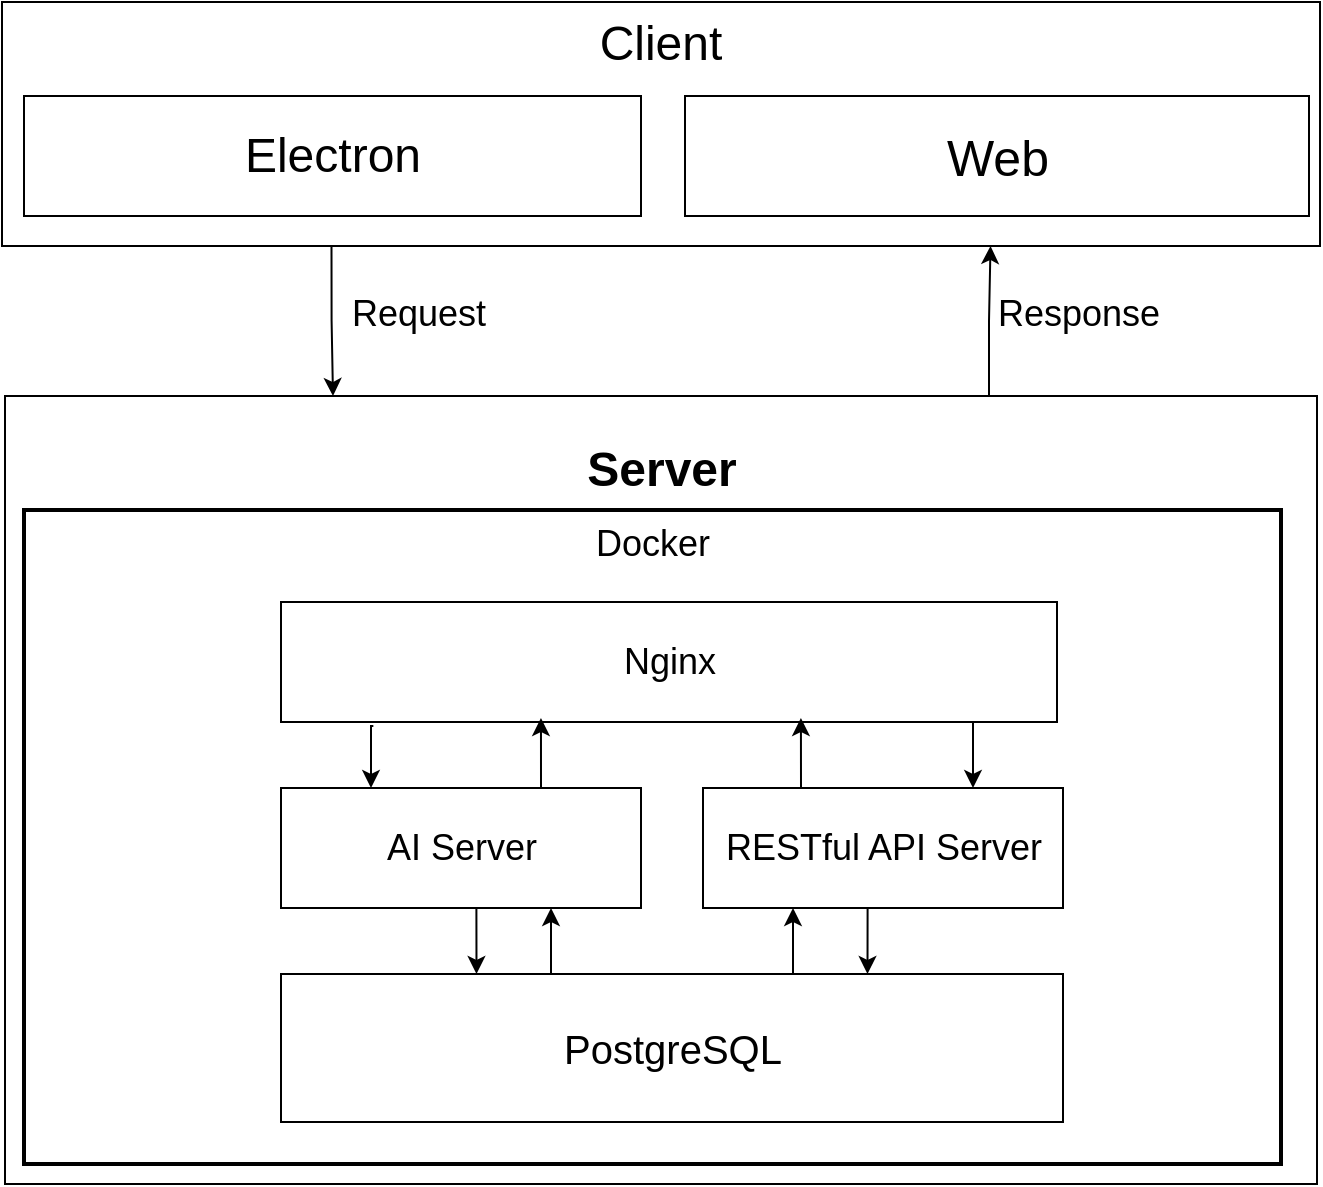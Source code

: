 <mxfile version="21.8.2" type="github">
  <diagram name="第 1 页" id="Q7SS0ckkUcSd-P_3bl_g">
    <mxGraphModel dx="1114" dy="578" grid="0" gridSize="10" guides="1" tooltips="1" connect="1" arrows="1" fold="1" page="1" pageScale="1" pageWidth="827" pageHeight="1169" background="none" math="0" shadow="0">
      <root>
        <mxCell id="0" />
        <mxCell id="1" parent="0" />
        <mxCell id="MLBCKs6qhWt3k2Kgl3a6-28" style="edgeStyle=orthogonalEdgeStyle;rounded=0;orthogonalLoop=1;jettySize=auto;html=1;exitX=0.25;exitY=1;exitDx=0;exitDy=0;entryX=0.25;entryY=0;entryDx=0;entryDy=0;fontSize=12;" edge="1" parent="1" source="MLBCKs6qhWt3k2Kgl3a6-23" target="Rtw2Mw8w-L1hEYjC5oc2-6">
          <mxGeometry relative="1" as="geometry" />
        </mxCell>
        <mxCell id="MLBCKs6qhWt3k2Kgl3a6-23" value="&lt;font style=&quot;font-size: 24px;&quot;&gt;Client&lt;/font&gt;" style="rounded=0;whiteSpace=wrap;html=1;verticalAlign=top;align=center;" vertex="1" parent="1">
          <mxGeometry x="84" y="35" width="659" height="122" as="geometry" />
        </mxCell>
        <mxCell id="MLBCKs6qhWt3k2Kgl3a6-29" style="edgeStyle=orthogonalEdgeStyle;rounded=0;orthogonalLoop=1;jettySize=auto;html=1;exitX=0.75;exitY=0;exitDx=0;exitDy=0;entryX=0.75;entryY=1;entryDx=0;entryDy=0;" edge="1" parent="1" source="Rtw2Mw8w-L1hEYjC5oc2-6" target="MLBCKs6qhWt3k2Kgl3a6-23">
          <mxGeometry relative="1" as="geometry" />
        </mxCell>
        <mxCell id="Rtw2Mw8w-L1hEYjC5oc2-6" value="&lt;h1 style=&quot;font-size: 24px;&quot;&gt;Server&lt;/h1&gt;" style="rounded=0;whiteSpace=wrap;html=1;align=center;verticalAlign=top;" parent="1" vertex="1">
          <mxGeometry x="85.5" y="232" width="656" height="394" as="geometry" />
        </mxCell>
        <mxCell id="Rtw2Mw8w-L1hEYjC5oc2-21" value="&lt;font style=&quot;font-size: 18px;&quot;&gt;Docker&lt;/font&gt;" style="rounded=0;whiteSpace=wrap;html=1;strokeWidth=2;verticalAlign=top;" parent="1" vertex="1">
          <mxGeometry x="95" y="289" width="628.5" height="327" as="geometry" />
        </mxCell>
        <mxCell id="MLBCKs6qhWt3k2Kgl3a6-5" style="edgeStyle=orthogonalEdgeStyle;rounded=0;orthogonalLoop=1;jettySize=auto;html=1;exitX=0.119;exitY=1.033;exitDx=0;exitDy=0;entryX=0.25;entryY=0;entryDx=0;entryDy=0;exitPerimeter=0;" edge="1" parent="1" source="Rtw2Mw8w-L1hEYjC5oc2-10" target="Rtw2Mw8w-L1hEYjC5oc2-12">
          <mxGeometry relative="1" as="geometry" />
        </mxCell>
        <mxCell id="MLBCKs6qhWt3k2Kgl3a6-22" style="edgeStyle=orthogonalEdgeStyle;rounded=0;orthogonalLoop=1;jettySize=auto;html=1;exitX=0.75;exitY=1;exitDx=0;exitDy=0;entryX=0.75;entryY=0;entryDx=0;entryDy=0;" edge="1" parent="1" source="Rtw2Mw8w-L1hEYjC5oc2-10" target="Rtw2Mw8w-L1hEYjC5oc2-11">
          <mxGeometry relative="1" as="geometry">
            <Array as="points">
              <mxPoint x="569.5" y="395" />
            </Array>
          </mxGeometry>
        </mxCell>
        <mxCell id="Rtw2Mw8w-L1hEYjC5oc2-10" value="&lt;font style=&quot;font-size: 18px;&quot;&gt;Nginx&lt;/font&gt;" style="rounded=0;whiteSpace=wrap;html=1;" parent="1" vertex="1">
          <mxGeometry x="223.5" y="335" width="388" height="60" as="geometry" />
        </mxCell>
        <mxCell id="MLBCKs6qhWt3k2Kgl3a6-15" style="edgeStyle=orthogonalEdgeStyle;rounded=0;orthogonalLoop=1;jettySize=auto;html=1;exitX=0.5;exitY=1;exitDx=0;exitDy=0;entryX=0.75;entryY=0;entryDx=0;entryDy=0;" edge="1" parent="1" source="Rtw2Mw8w-L1hEYjC5oc2-11" target="Rtw2Mw8w-L1hEYjC5oc2-22">
          <mxGeometry relative="1" as="geometry" />
        </mxCell>
        <mxCell id="Rtw2Mw8w-L1hEYjC5oc2-11" value="&lt;font style=&quot;font-size: 18px;&quot;&gt;RESTful API Server&lt;/font&gt;" style="rounded=0;whiteSpace=wrap;html=1;" parent="1" vertex="1">
          <mxGeometry x="434.5" y="428" width="180" height="60" as="geometry" />
        </mxCell>
        <mxCell id="MLBCKs6qhWt3k2Kgl3a6-16" style="edgeStyle=orthogonalEdgeStyle;rounded=0;orthogonalLoop=1;jettySize=auto;html=1;exitX=0.5;exitY=1;exitDx=0;exitDy=0;entryX=0.25;entryY=0;entryDx=0;entryDy=0;" edge="1" parent="1" source="Rtw2Mw8w-L1hEYjC5oc2-12" target="Rtw2Mw8w-L1hEYjC5oc2-22">
          <mxGeometry relative="1" as="geometry" />
        </mxCell>
        <mxCell id="Rtw2Mw8w-L1hEYjC5oc2-12" value="&lt;font style=&quot;font-size: 18px;&quot;&gt;AI Server&lt;/font&gt;" style="rounded=0;whiteSpace=wrap;html=1;" parent="1" vertex="1">
          <mxGeometry x="223.5" y="428" width="180" height="60" as="geometry" />
        </mxCell>
        <mxCell id="MLBCKs6qhWt3k2Kgl3a6-19" style="edgeStyle=orthogonalEdgeStyle;rounded=0;orthogonalLoop=1;jettySize=auto;html=1;entryX=0.75;entryY=1;entryDx=0;entryDy=0;" edge="1" parent="1" source="Rtw2Mw8w-L1hEYjC5oc2-22" target="Rtw2Mw8w-L1hEYjC5oc2-12">
          <mxGeometry relative="1" as="geometry">
            <Array as="points">
              <mxPoint x="358.5" y="510" />
              <mxPoint x="358.5" y="510" />
            </Array>
          </mxGeometry>
        </mxCell>
        <mxCell id="MLBCKs6qhWt3k2Kgl3a6-20" style="edgeStyle=orthogonalEdgeStyle;rounded=0;orthogonalLoop=1;jettySize=auto;html=1;entryX=0.25;entryY=1;entryDx=0;entryDy=0;" edge="1" parent="1" source="Rtw2Mw8w-L1hEYjC5oc2-22" target="Rtw2Mw8w-L1hEYjC5oc2-11">
          <mxGeometry relative="1" as="geometry">
            <Array as="points">
              <mxPoint x="479.5" y="508" />
              <mxPoint x="479.5" y="508" />
            </Array>
          </mxGeometry>
        </mxCell>
        <mxCell id="Rtw2Mw8w-L1hEYjC5oc2-22" value="&lt;span style=&quot;font-size: 20px;&quot;&gt;PostgreSQL&lt;/span&gt;" style="rounded=0;whiteSpace=wrap;html=1;" parent="1" vertex="1">
          <mxGeometry x="223.5" y="521" width="391" height="74" as="geometry" />
        </mxCell>
        <mxCell id="MLBCKs6qhWt3k2Kgl3a6-6" style="edgeStyle=orthogonalEdgeStyle;rounded=0;orthogonalLoop=1;jettySize=auto;html=1;exitX=0.75;exitY=0;exitDx=0;exitDy=0;entryX=0.335;entryY=0.967;entryDx=0;entryDy=0;entryPerimeter=0;" edge="1" parent="1" source="Rtw2Mw8w-L1hEYjC5oc2-12" target="Rtw2Mw8w-L1hEYjC5oc2-10">
          <mxGeometry relative="1" as="geometry" />
        </mxCell>
        <mxCell id="MLBCKs6qhWt3k2Kgl3a6-10" style="edgeStyle=orthogonalEdgeStyle;rounded=0;orthogonalLoop=1;jettySize=auto;html=1;exitX=0.25;exitY=0;exitDx=0;exitDy=0;entryX=0.67;entryY=0.967;entryDx=0;entryDy=0;entryPerimeter=0;" edge="1" parent="1" source="Rtw2Mw8w-L1hEYjC5oc2-11" target="Rtw2Mw8w-L1hEYjC5oc2-10">
          <mxGeometry relative="1" as="geometry" />
        </mxCell>
        <mxCell id="MLBCKs6qhWt3k2Kgl3a6-25" value="&lt;font style=&quot;font-size: 24px;&quot;&gt;Electron&lt;/font&gt;" style="rounded=0;whiteSpace=wrap;html=1;" vertex="1" parent="1">
          <mxGeometry x="95" y="82" width="308.5" height="60" as="geometry" />
        </mxCell>
        <mxCell id="MLBCKs6qhWt3k2Kgl3a6-26" value="&lt;font style=&quot;font-size: 25px;&quot;&gt;Web&lt;/font&gt;" style="rounded=0;whiteSpace=wrap;html=1;" vertex="1" parent="1">
          <mxGeometry x="425.5" y="82" width="312" height="60" as="geometry" />
        </mxCell>
        <mxCell id="MLBCKs6qhWt3k2Kgl3a6-34" value="&lt;font style=&quot;font-size: 18px;&quot;&gt;Request&lt;/font&gt;" style="text;html=1;strokeColor=none;fillColor=none;align=center;verticalAlign=middle;whiteSpace=wrap;rounded=0;" vertex="1" parent="1">
          <mxGeometry x="249.5" y="176" width="85" height="30" as="geometry" />
        </mxCell>
        <mxCell id="MLBCKs6qhWt3k2Kgl3a6-35" value="&lt;font style=&quot;font-size: 18px;&quot;&gt;Response&lt;/font&gt;" style="text;html=1;strokeColor=none;fillColor=none;align=center;verticalAlign=middle;whiteSpace=wrap;rounded=0;" vertex="1" parent="1">
          <mxGeometry x="579.5" y="176" width="85" height="30" as="geometry" />
        </mxCell>
      </root>
    </mxGraphModel>
  </diagram>
</mxfile>
